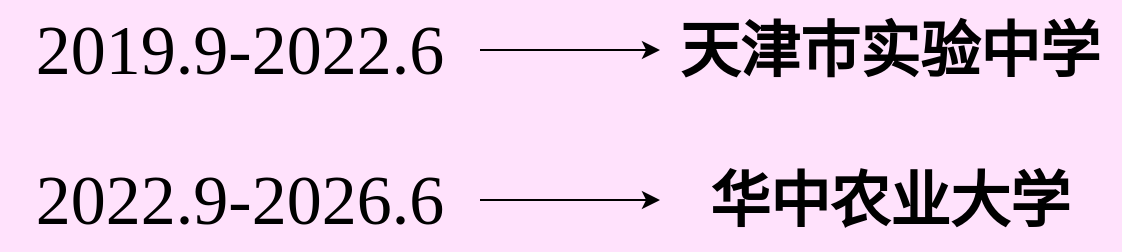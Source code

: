 <mxfile version="26.2.4">
  <diagram name="第 1 页" id="Cd4bjGEX7V_F956_sxfr">
    <mxGraphModel dx="2794" dy="1800" grid="1" gridSize="10" guides="1" tooltips="1" connect="1" arrows="1" fold="1" page="1" pageScale="1" pageWidth="827" pageHeight="1169" background="light-dark(#FFE2FC,#EDEDED)" math="0" shadow="0">
      <root>
        <mxCell id="0" />
        <mxCell id="1" parent="0" />
        <mxCell id="lV6AZhjYDxyypOXSLpJb-2" value="&lt;font style=&quot;font-size: 30px;&quot; face=&quot;Times New Roman&quot;&gt;&lt;b&gt;天津市实验中学&lt;/b&gt;&lt;/font&gt;" style="text;html=1;align=center;verticalAlign=middle;whiteSpace=wrap;rounded=0;" vertex="1" parent="1">
          <mxGeometry x="450" y="125" width="230" height="50" as="geometry" />
        </mxCell>
        <mxCell id="lV6AZhjYDxyypOXSLpJb-7" style="edgeStyle=orthogonalEdgeStyle;rounded=0;orthogonalLoop=1;jettySize=auto;html=1;exitX=1;exitY=0.5;exitDx=0;exitDy=0;entryX=0;entryY=0.5;entryDx=0;entryDy=0;" edge="1" parent="1" source="lV6AZhjYDxyypOXSLpJb-5" target="lV6AZhjYDxyypOXSLpJb-2">
          <mxGeometry relative="1" as="geometry" />
        </mxCell>
        <mxCell id="lV6AZhjYDxyypOXSLpJb-5" value="&lt;font face=&quot;Times New Roman&quot;&gt;&lt;span style=&quot;font-size: 35px;&quot;&gt;2019.9-2022.6&lt;/span&gt;&lt;/font&gt;" style="text;html=1;align=center;verticalAlign=middle;whiteSpace=wrap;rounded=0;" vertex="1" parent="1">
          <mxGeometry x="120" y="130" width="240" height="40" as="geometry" />
        </mxCell>
        <mxCell id="lV6AZhjYDxyypOXSLpJb-8" value="&lt;font style=&quot;font-size: 30px;&quot; face=&quot;Times New Roman&quot;&gt;&lt;b&gt;华中农业大学&lt;/b&gt;&lt;/font&gt;" style="text;html=1;align=center;verticalAlign=middle;whiteSpace=wrap;rounded=0;" vertex="1" parent="1">
          <mxGeometry x="450" y="200" width="230" height="50" as="geometry" />
        </mxCell>
        <mxCell id="lV6AZhjYDxyypOXSLpJb-9" style="edgeStyle=orthogonalEdgeStyle;rounded=0;orthogonalLoop=1;jettySize=auto;html=1;exitX=1;exitY=0.5;exitDx=0;exitDy=0;entryX=0;entryY=0.5;entryDx=0;entryDy=0;" edge="1" parent="1" source="lV6AZhjYDxyypOXSLpJb-10" target="lV6AZhjYDxyypOXSLpJb-8">
          <mxGeometry relative="1" as="geometry" />
        </mxCell>
        <mxCell id="lV6AZhjYDxyypOXSLpJb-10" value="&lt;font face=&quot;Times New Roman&quot;&gt;&lt;span style=&quot;font-size: 35px;&quot;&gt;2022.9-2026.6&lt;/span&gt;&lt;/font&gt;" style="text;html=1;align=center;verticalAlign=middle;whiteSpace=wrap;rounded=0;" vertex="1" parent="1">
          <mxGeometry x="120" y="205" width="240" height="40" as="geometry" />
        </mxCell>
      </root>
    </mxGraphModel>
  </diagram>
</mxfile>
